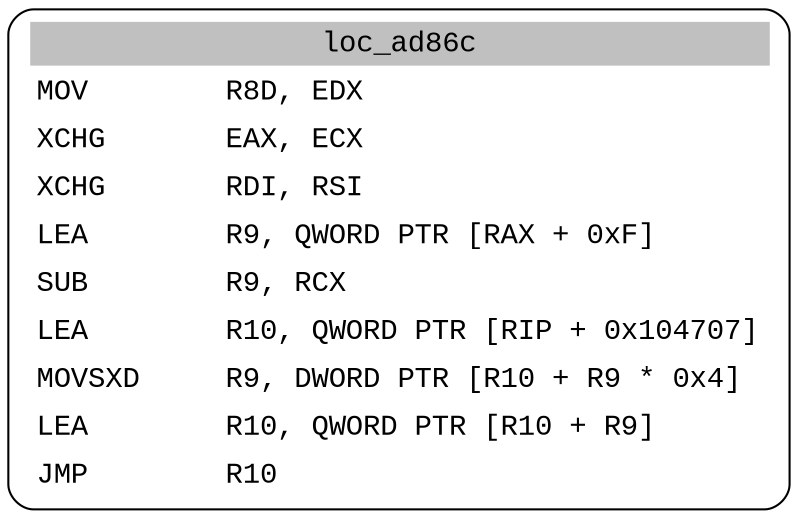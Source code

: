 digraph asm_graph {
1941 [
shape="Mrecord" fontname="Courier New"label =<<table border="0" cellborder="0" cellpadding="3"><tr><td align="center" colspan="2" bgcolor="grey">loc_ad86c</td></tr><tr><td align="left">MOV        R8D, EDX</td></tr><tr><td align="left">XCHG       EAX, ECX</td></tr><tr><td align="left">XCHG       RDI, RSI</td></tr><tr><td align="left">LEA        R9, QWORD PTR [RAX + 0xF]</td></tr><tr><td align="left">SUB        R9, RCX</td></tr><tr><td align="left">LEA        R10, QWORD PTR [RIP + 0x104707]</td></tr><tr><td align="left">MOVSXD     R9, DWORD PTR [R10 + R9 * 0x4]</td></tr><tr><td align="left">LEA        R10, QWORD PTR [R10 + R9]</td></tr><tr><td align="left">JMP        R10</td></tr></table>> ];
}
